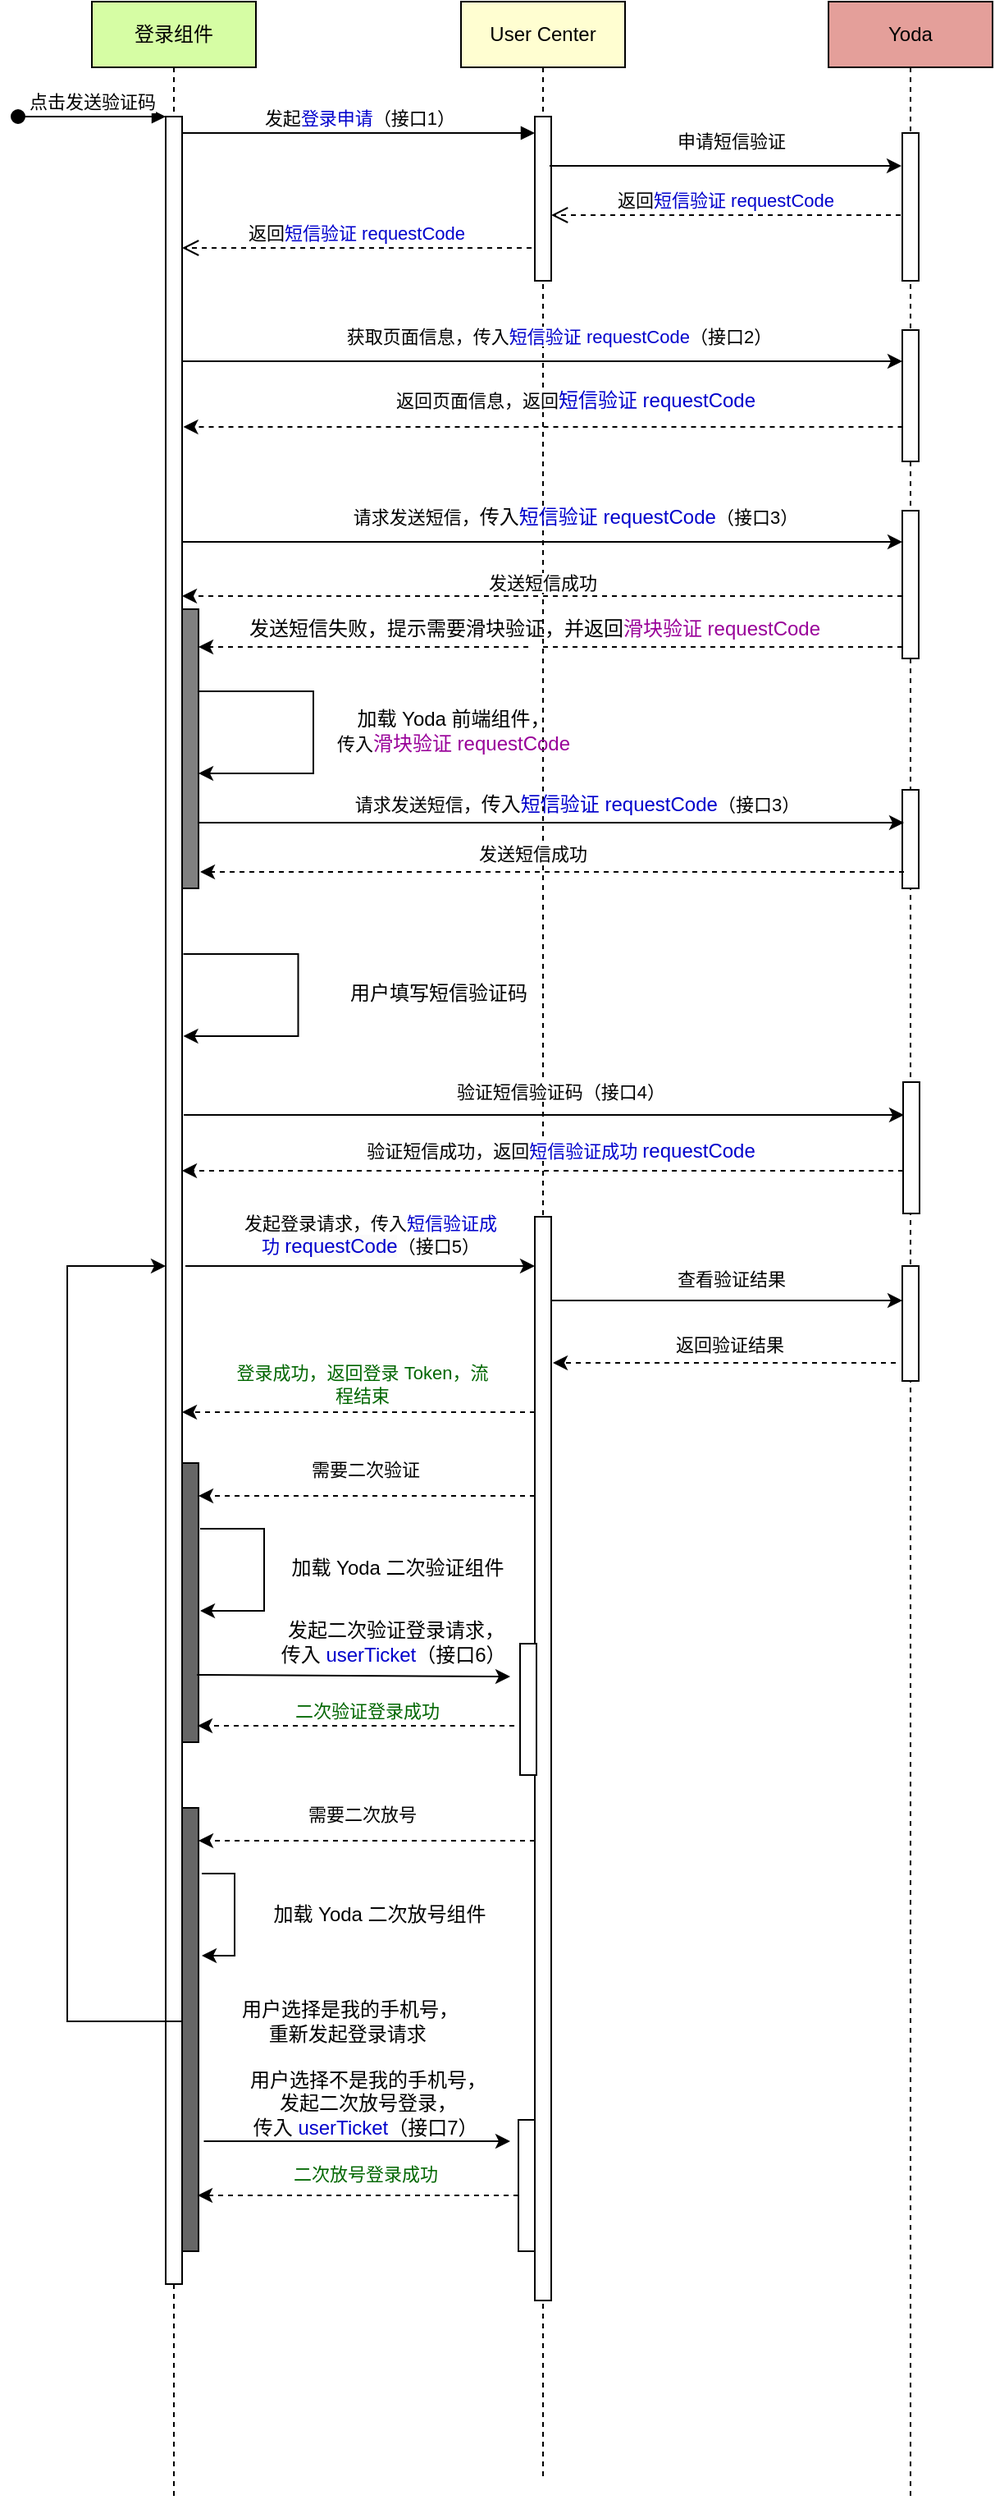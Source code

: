 <mxfile version="21.0.8" type="github">
  <diagram name="Page-1" id="2YBvvXClWsGukQMizWep">
    <mxGraphModel dx="1306" dy="663" grid="1" gridSize="10" guides="1" tooltips="1" connect="1" arrows="1" fold="1" page="1" pageScale="1" pageWidth="850" pageHeight="1600" math="0" shadow="0">
      <root>
        <mxCell id="0" />
        <mxCell id="1" parent="0" />
        <mxCell id="aM9ryv3xv72pqoxQDRHE-1" value="登录组件" style="shape=umlLifeline;perimeter=lifelinePerimeter;whiteSpace=wrap;html=1;container=0;dropTarget=0;collapsible=0;recursiveResize=0;outlineConnect=0;portConstraint=eastwest;newEdgeStyle={&quot;edgeStyle&quot;:&quot;elbowEdgeStyle&quot;,&quot;elbow&quot;:&quot;vertical&quot;,&quot;curved&quot;:0,&quot;rounded&quot;:0};fillColor=#D6FDA4;" parent="1" vertex="1">
          <mxGeometry x="145" y="70" width="100" height="1520" as="geometry" />
        </mxCell>
        <mxCell id="aM9ryv3xv72pqoxQDRHE-2" value="" style="html=1;points=[];perimeter=orthogonalPerimeter;outlineConnect=0;targetShapes=umlLifeline;portConstraint=eastwest;newEdgeStyle={&quot;edgeStyle&quot;:&quot;elbowEdgeStyle&quot;,&quot;elbow&quot;:&quot;vertical&quot;,&quot;curved&quot;:0,&quot;rounded&quot;:0};" parent="aM9ryv3xv72pqoxQDRHE-1" vertex="1">
          <mxGeometry x="45" y="70" width="10" height="1320" as="geometry" />
        </mxCell>
        <mxCell id="aM9ryv3xv72pqoxQDRHE-3" value="点击发送验证码" style="html=1;verticalAlign=bottom;startArrow=oval;endArrow=block;startSize=8;edgeStyle=elbowEdgeStyle;elbow=vertical;curved=0;rounded=0;" parent="aM9ryv3xv72pqoxQDRHE-1" target="aM9ryv3xv72pqoxQDRHE-2" edge="1">
          <mxGeometry relative="1" as="geometry">
            <mxPoint x="-45" y="70" as="sourcePoint" />
          </mxGeometry>
        </mxCell>
        <mxCell id="aM9ryv3xv72pqoxQDRHE-4" value="" style="html=1;points=[];perimeter=orthogonalPerimeter;outlineConnect=0;targetShapes=umlLifeline;portConstraint=eastwest;newEdgeStyle={&quot;edgeStyle&quot;:&quot;elbowEdgeStyle&quot;,&quot;elbow&quot;:&quot;vertical&quot;,&quot;curved&quot;:0,&quot;rounded&quot;:0};fillColor=#666666;" parent="aM9ryv3xv72pqoxQDRHE-1" vertex="1">
          <mxGeometry x="55" y="890" width="10" height="170" as="geometry" />
        </mxCell>
        <mxCell id="bPiqmxIRWB-NMURWcTcw-40" value="" style="html=1;points=[];perimeter=orthogonalPerimeter;outlineConnect=0;targetShapes=umlLifeline;portConstraint=eastwest;newEdgeStyle={&quot;edgeStyle&quot;:&quot;elbowEdgeStyle&quot;,&quot;elbow&quot;:&quot;vertical&quot;,&quot;curved&quot;:0,&quot;rounded&quot;:0};fillColor=#808080;" vertex="1" parent="aM9ryv3xv72pqoxQDRHE-1">
          <mxGeometry x="55" y="370" width="10" height="170" as="geometry" />
        </mxCell>
        <mxCell id="aM9ryv3xv72pqoxQDRHE-5" value="User Center" style="shape=umlLifeline;perimeter=lifelinePerimeter;whiteSpace=wrap;html=1;container=0;dropTarget=0;collapsible=0;recursiveResize=0;outlineConnect=0;portConstraint=eastwest;newEdgeStyle={&quot;edgeStyle&quot;:&quot;elbowEdgeStyle&quot;,&quot;elbow&quot;:&quot;vertical&quot;,&quot;curved&quot;:0,&quot;rounded&quot;:0};fillColor=#FFFED1;" parent="1" vertex="1">
          <mxGeometry x="370" y="70" width="100" height="1510" as="geometry" />
        </mxCell>
        <mxCell id="aM9ryv3xv72pqoxQDRHE-6" value="" style="html=1;points=[];perimeter=orthogonalPerimeter;outlineConnect=0;targetShapes=umlLifeline;portConstraint=eastwest;newEdgeStyle={&quot;edgeStyle&quot;:&quot;elbowEdgeStyle&quot;,&quot;elbow&quot;:&quot;vertical&quot;,&quot;curved&quot;:0,&quot;rounded&quot;:0};" parent="aM9ryv3xv72pqoxQDRHE-5" vertex="1">
          <mxGeometry x="45" y="70" width="10" height="100" as="geometry" />
        </mxCell>
        <mxCell id="bPiqmxIRWB-NMURWcTcw-8" value="" style="html=1;points=[];perimeter=orthogonalPerimeter;outlineConnect=0;targetShapes=umlLifeline;portConstraint=eastwest;newEdgeStyle={&quot;edgeStyle&quot;:&quot;elbowEdgeStyle&quot;,&quot;elbow&quot;:&quot;vertical&quot;,&quot;curved&quot;:0,&quot;rounded&quot;:0};" vertex="1" parent="aM9ryv3xv72pqoxQDRHE-5">
          <mxGeometry x="45" y="740" width="10" height="660" as="geometry" />
        </mxCell>
        <mxCell id="bPiqmxIRWB-NMURWcTcw-83" value="" style="html=1;points=[];perimeter=orthogonalPerimeter;outlineConnect=0;targetShapes=umlLifeline;portConstraint=eastwest;newEdgeStyle={&quot;edgeStyle&quot;:&quot;elbowEdgeStyle&quot;,&quot;elbow&quot;:&quot;vertical&quot;,&quot;curved&quot;:0,&quot;rounded&quot;:0};fillColor=#666666;" vertex="1" parent="aM9ryv3xv72pqoxQDRHE-5">
          <mxGeometry x="-170" y="1100" width="10" height="270" as="geometry" />
        </mxCell>
        <mxCell id="bPiqmxIRWB-NMURWcTcw-81" style="edgeStyle=elbowEdgeStyle;rounded=0;orthogonalLoop=1;jettySize=auto;html=1;elbow=vertical;curved=0;dashed=1;" edge="1" parent="aM9ryv3xv72pqoxQDRHE-5">
          <mxGeometry relative="1" as="geometry">
            <mxPoint x="45" y="1120" as="sourcePoint" />
            <mxPoint x="-160" y="1120" as="targetPoint" />
          </mxGeometry>
        </mxCell>
        <mxCell id="bPiqmxIRWB-NMURWcTcw-100" value="" style="html=1;points=[];perimeter=orthogonalPerimeter;outlineConnect=0;targetShapes=umlLifeline;portConstraint=eastwest;newEdgeStyle={&quot;edgeStyle&quot;:&quot;elbowEdgeStyle&quot;,&quot;elbow&quot;:&quot;vertical&quot;,&quot;curved&quot;:0,&quot;rounded&quot;:0};fillColor=#FFFFFF;" vertex="1" parent="aM9ryv3xv72pqoxQDRHE-5">
          <mxGeometry x="35" y="1290" width="10" height="80" as="geometry" />
        </mxCell>
        <mxCell id="aM9ryv3xv72pqoxQDRHE-7" value="发起&lt;font color=&quot;#0000cc&quot;&gt;登录申请&lt;/font&gt;（接口1）" style="html=1;verticalAlign=bottom;endArrow=block;edgeStyle=elbowEdgeStyle;elbow=horizontal;curved=0;rounded=0;" parent="1" source="aM9ryv3xv72pqoxQDRHE-2" target="aM9ryv3xv72pqoxQDRHE-6" edge="1">
          <mxGeometry x="0.005" relative="1" as="geometry">
            <mxPoint x="300" y="160" as="sourcePoint" />
            <Array as="points">
              <mxPoint x="285" y="150" />
            </Array>
            <mxPoint as="offset" />
          </mxGeometry>
        </mxCell>
        <mxCell id="bPiqmxIRWB-NMURWcTcw-1" value="Yoda" style="shape=umlLifeline;perimeter=lifelinePerimeter;whiteSpace=wrap;html=1;container=0;dropTarget=0;collapsible=0;recursiveResize=0;outlineConnect=0;portConstraint=eastwest;newEdgeStyle={&quot;edgeStyle&quot;:&quot;elbowEdgeStyle&quot;,&quot;elbow&quot;:&quot;vertical&quot;,&quot;curved&quot;:0,&quot;rounded&quot;:0};fillColor=#E49F9A;" vertex="1" parent="1">
          <mxGeometry x="594" y="70" width="100" height="1520" as="geometry" />
        </mxCell>
        <mxCell id="bPiqmxIRWB-NMURWcTcw-2" value="" style="html=1;points=[];perimeter=orthogonalPerimeter;outlineConnect=0;targetShapes=umlLifeline;portConstraint=eastwest;newEdgeStyle={&quot;edgeStyle&quot;:&quot;elbowEdgeStyle&quot;,&quot;elbow&quot;:&quot;vertical&quot;,&quot;curved&quot;:0,&quot;rounded&quot;:0};" vertex="1" parent="bPiqmxIRWB-NMURWcTcw-1">
          <mxGeometry x="45" y="80" width="10" height="90" as="geometry" />
        </mxCell>
        <mxCell id="bPiqmxIRWB-NMURWcTcw-26" value="" style="html=1;points=[];perimeter=orthogonalPerimeter;outlineConnect=0;targetShapes=umlLifeline;portConstraint=eastwest;newEdgeStyle={&quot;edgeStyle&quot;:&quot;elbowEdgeStyle&quot;,&quot;elbow&quot;:&quot;vertical&quot;,&quot;curved&quot;:0,&quot;rounded&quot;:0};" vertex="1" parent="bPiqmxIRWB-NMURWcTcw-1">
          <mxGeometry x="45" y="200" width="10" height="80" as="geometry" />
        </mxCell>
        <mxCell id="bPiqmxIRWB-NMURWcTcw-31" value="" style="html=1;points=[];perimeter=orthogonalPerimeter;outlineConnect=0;targetShapes=umlLifeline;portConstraint=eastwest;newEdgeStyle={&quot;edgeStyle&quot;:&quot;elbowEdgeStyle&quot;,&quot;elbow&quot;:&quot;vertical&quot;,&quot;curved&quot;:0,&quot;rounded&quot;:0};" vertex="1" parent="bPiqmxIRWB-NMURWcTcw-1">
          <mxGeometry x="45" y="310" width="10" height="90" as="geometry" />
        </mxCell>
        <mxCell id="bPiqmxIRWB-NMURWcTcw-52" value="" style="html=1;points=[];perimeter=orthogonalPerimeter;outlineConnect=0;targetShapes=umlLifeline;portConstraint=eastwest;newEdgeStyle={&quot;edgeStyle&quot;:&quot;elbowEdgeStyle&quot;,&quot;elbow&quot;:&quot;vertical&quot;,&quot;curved&quot;:0,&quot;rounded&quot;:0};" vertex="1" parent="bPiqmxIRWB-NMURWcTcw-1">
          <mxGeometry x="45" y="480" width="10" height="60" as="geometry" />
        </mxCell>
        <mxCell id="bPiqmxIRWB-NMURWcTcw-58" value="" style="html=1;points=[];perimeter=orthogonalPerimeter;outlineConnect=0;targetShapes=umlLifeline;portConstraint=eastwest;newEdgeStyle={&quot;edgeStyle&quot;:&quot;elbowEdgeStyle&quot;,&quot;elbow&quot;:&quot;vertical&quot;,&quot;curved&quot;:0,&quot;rounded&quot;:0};" vertex="1" parent="bPiqmxIRWB-NMURWcTcw-1">
          <mxGeometry x="45.5" y="658" width="10" height="80" as="geometry" />
        </mxCell>
        <mxCell id="bPiqmxIRWB-NMURWcTcw-67" value="" style="html=1;points=[];perimeter=orthogonalPerimeter;outlineConnect=0;targetShapes=umlLifeline;portConstraint=eastwest;newEdgeStyle={&quot;edgeStyle&quot;:&quot;elbowEdgeStyle&quot;,&quot;elbow&quot;:&quot;vertical&quot;,&quot;curved&quot;:0,&quot;rounded&quot;:0};" vertex="1" parent="bPiqmxIRWB-NMURWcTcw-1">
          <mxGeometry x="45" y="770" width="10" height="70" as="geometry" />
        </mxCell>
        <mxCell id="bPiqmxIRWB-NMURWcTcw-3" style="edgeStyle=elbowEdgeStyle;rounded=0;orthogonalLoop=1;jettySize=auto;html=1;elbow=vertical;curved=0;" edge="1" parent="1">
          <mxGeometry relative="1" as="geometry">
            <mxPoint x="424" y="170" as="sourcePoint" />
            <mxPoint x="638.5" y="170" as="targetPoint" />
            <Array as="points">
              <mxPoint x="479" y="170" />
              <mxPoint x="489" y="180" />
            </Array>
          </mxGeometry>
        </mxCell>
        <mxCell id="bPiqmxIRWB-NMURWcTcw-10" value="&lt;span style=&quot;color: rgb(0, 0, 0); font-family: Helvetica; font-size: 11px; font-style: normal; font-variant-ligatures: normal; font-variant-caps: normal; font-weight: 400; letter-spacing: normal; orphans: 2; text-indent: 0px; text-transform: none; widows: 2; word-spacing: 0px; -webkit-text-stroke-width: 0px; background-color: rgb(255, 255, 255); text-decoration-thickness: initial; text-decoration-style: initial; text-decoration-color: initial; float: none; display: inline !important;&quot;&gt;申请短信验证&lt;/span&gt;" style="text;whiteSpace=wrap;html=1;align=center;" vertex="1" parent="1">
          <mxGeometry x="470" y="141" width="130" height="20" as="geometry" />
        </mxCell>
        <mxCell id="bPiqmxIRWB-NMURWcTcw-13" value="返回&lt;font color=&quot;#0000cc&quot;&gt;短信验证&amp;nbsp;requestCode&lt;/font&gt;" style="html=1;verticalAlign=bottom;endArrow=open;dashed=1;endSize=8;edgeStyle=elbowEdgeStyle;elbow=horizontal;curved=0;rounded=0;" edge="1" parent="1">
          <mxGeometry x="0.005" relative="1" as="geometry">
            <mxPoint x="425" y="200" as="targetPoint" />
            <Array as="points">
              <mxPoint x="528" y="200" />
            </Array>
            <mxPoint x="638" y="200" as="sourcePoint" />
            <mxPoint as="offset" />
          </mxGeometry>
        </mxCell>
        <mxCell id="bPiqmxIRWB-NMURWcTcw-15" value="返回&lt;font color=&quot;#0000cc&quot;&gt;短信验证&amp;nbsp;requestCode&lt;/font&gt;" style="html=1;verticalAlign=bottom;endArrow=open;dashed=1;endSize=8;edgeStyle=elbowEdgeStyle;elbow=horizontal;curved=0;rounded=0;" edge="1" parent="1">
          <mxGeometry x="0.005" relative="1" as="geometry">
            <mxPoint x="200" y="220" as="targetPoint" />
            <Array as="points">
              <mxPoint x="303" y="220" />
            </Array>
            <mxPoint x="413" y="220" as="sourcePoint" />
            <mxPoint as="offset" />
          </mxGeometry>
        </mxCell>
        <mxCell id="bPiqmxIRWB-NMURWcTcw-18" value="&lt;span style=&quot;color: rgb(0, 0, 0); font-family: Helvetica; font-size: 11px; font-style: normal; font-variant-ligatures: normal; font-variant-caps: normal; font-weight: 400; letter-spacing: normal; orphans: 2; text-indent: 0px; text-transform: none; widows: 2; word-spacing: 0px; -webkit-text-stroke-width: 0px; background-color: rgb(255, 255, 255); text-decoration-thickness: initial; text-decoration-style: initial; text-decoration-color: initial; float: none; display: inline !important;&quot;&gt;获取页面信息，传入&lt;font style=&quot;border-color: var(--border-color);&quot; color=&quot;#0000cc&quot;&gt;短信验证&amp;nbsp;requestCode&lt;/font&gt;&lt;/span&gt;&lt;span style=&quot;color: rgb(0, 0, 0); font-family: Helvetica; font-size: 11px; font-style: normal; font-variant-ligatures: normal; font-variant-caps: normal; font-weight: 400; letter-spacing: normal; orphans: 2; text-indent: 0px; text-transform: none; widows: 2; word-spacing: 0px; -webkit-text-stroke-width: 0px; background-color: rgb(255, 255, 255); text-decoration-thickness: initial; text-decoration-style: initial; text-decoration-color: initial; float: none; display: inline !important;&quot;&gt;（接口2）&lt;/span&gt;" style="text;whiteSpace=wrap;html=1;align=center;" vertex="1" parent="1">
          <mxGeometry x="260" y="260" width="340" height="20" as="geometry" />
        </mxCell>
        <mxCell id="bPiqmxIRWB-NMURWcTcw-27" style="edgeStyle=elbowEdgeStyle;rounded=0;orthogonalLoop=1;jettySize=auto;html=1;elbow=vertical;curved=0;entryX=0;entryY=0.167;entryDx=0;entryDy=0;entryPerimeter=0;" edge="1" parent="1">
          <mxGeometry relative="1" as="geometry">
            <mxPoint x="200" y="289" as="sourcePoint" />
            <mxPoint x="639" y="289.36" as="targetPoint" />
          </mxGeometry>
        </mxCell>
        <mxCell id="bPiqmxIRWB-NMURWcTcw-29" style="edgeStyle=elbowEdgeStyle;rounded=0;orthogonalLoop=1;jettySize=auto;html=1;elbow=vertical;curved=0;dashed=1;" edge="1" parent="1">
          <mxGeometry relative="1" as="geometry">
            <mxPoint x="639.25" y="329" as="sourcePoint" />
            <mxPoint x="200.75" y="329" as="targetPoint" />
          </mxGeometry>
        </mxCell>
        <mxCell id="bPiqmxIRWB-NMURWcTcw-30" value="&lt;span style=&quot;color: rgb(0, 0, 0); font-family: Helvetica; font-size: 11px; font-style: normal; font-variant-ligatures: normal; font-variant-caps: normal; font-weight: 400; letter-spacing: normal; orphans: 2; text-indent: 0px; text-transform: none; widows: 2; word-spacing: 0px; -webkit-text-stroke-width: 0px; background-color: rgb(255, 255, 255); text-decoration-thickness: initial; text-decoration-style: initial; text-decoration-color: initial; float: none; display: inline !important;&quot;&gt;返回页面信息，返回&lt;/span&gt;&lt;font color=&quot;#0000cc&quot;&gt;短信验证&amp;nbsp;requestCode&lt;/font&gt;" style="text;whiteSpace=wrap;html=1;align=center;" vertex="1" parent="1">
          <mxGeometry x="270" y="299" width="340" height="20" as="geometry" />
        </mxCell>
        <mxCell id="bPiqmxIRWB-NMURWcTcw-36" style="edgeStyle=elbowEdgeStyle;rounded=0;orthogonalLoop=1;jettySize=auto;html=1;elbow=vertical;curved=0;" edge="1" parent="1">
          <mxGeometry relative="1" as="geometry">
            <mxPoint x="200" y="399" as="sourcePoint" />
            <mxPoint x="639" y="399" as="targetPoint" />
          </mxGeometry>
        </mxCell>
        <mxCell id="bPiqmxIRWB-NMURWcTcw-37" value="&lt;span style=&quot;color: rgb(0, 0, 0); font-family: Helvetica; font-size: 11px; font-style: normal; font-variant-ligatures: normal; font-variant-caps: normal; font-weight: 400; letter-spacing: normal; orphans: 2; text-indent: 0px; text-transform: none; widows: 2; word-spacing: 0px; -webkit-text-stroke-width: 0px; background-color: rgb(255, 255, 255); text-decoration-thickness: initial; text-decoration-style: initial; text-decoration-color: initial; float: none; display: inline !important;&quot;&gt;请求发送短信，&lt;/span&gt;传入&lt;font style=&quot;border-color: var(--border-color);&quot; color=&quot;#0000cc&quot;&gt;短信验证&amp;nbsp;requestCode&lt;/font&gt;&lt;span style=&quot;border-color: var(--border-color); font-size: 11px; background-color: rgb(255, 255, 255);&quot;&gt;（接口3）&lt;/span&gt;" style="text;whiteSpace=wrap;html=1;align=center;" vertex="1" parent="1">
          <mxGeometry x="270" y="370" width="340" height="20" as="geometry" />
        </mxCell>
        <mxCell id="bPiqmxIRWB-NMURWcTcw-38" style="edgeStyle=elbowEdgeStyle;rounded=0;orthogonalLoop=1;jettySize=auto;html=1;elbow=vertical;curved=0;dashed=1;" edge="1" parent="1">
          <mxGeometry relative="1" as="geometry">
            <mxPoint x="639" y="432" as="sourcePoint" />
            <mxPoint x="200" y="432" as="targetPoint" />
          </mxGeometry>
        </mxCell>
        <mxCell id="bPiqmxIRWB-NMURWcTcw-39" value="&lt;span style=&quot;font-size: 11px; background-color: rgb(255, 255, 255);&quot;&gt;发送短信成功&lt;/span&gt;" style="text;whiteSpace=wrap;html=1;align=center;" vertex="1" parent="1">
          <mxGeometry x="250" y="410" width="340" height="20" as="geometry" />
        </mxCell>
        <mxCell id="bPiqmxIRWB-NMURWcTcw-41" style="edgeStyle=elbowEdgeStyle;rounded=0;orthogonalLoop=1;jettySize=auto;html=1;elbow=vertical;curved=0;dashed=1;" edge="1" parent="1">
          <mxGeometry relative="1" as="geometry">
            <mxPoint x="639" y="463" as="sourcePoint" />
            <mxPoint x="210" y="463" as="targetPoint" />
          </mxGeometry>
        </mxCell>
        <mxCell id="bPiqmxIRWB-NMURWcTcw-42" value="发送短信失败，提示需要滑块验证，并返回&lt;font color=&quot;#990099&quot;&gt;滑块验证&amp;nbsp;requestCode&lt;/font&gt;&lt;span style=&quot;font-size: 11px; background-color: rgb(255, 255, 255);&quot;&gt;&lt;br&gt;&amp;nbsp;&lt;/span&gt;" style="text;whiteSpace=wrap;html=1;align=center;" vertex="1" parent="1">
          <mxGeometry x="230" y="438" width="370" height="20" as="geometry" />
        </mxCell>
        <mxCell id="bPiqmxIRWB-NMURWcTcw-50" value="" style="endArrow=classic;html=1;rounded=0;" edge="1" parent="1">
          <mxGeometry width="50" height="50" relative="1" as="geometry">
            <mxPoint x="210" y="490" as="sourcePoint" />
            <mxPoint x="210" y="540" as="targetPoint" />
            <Array as="points">
              <mxPoint x="230" y="490" />
              <mxPoint x="280" y="490" />
              <mxPoint x="280" y="540" />
            </Array>
          </mxGeometry>
        </mxCell>
        <mxCell id="bPiqmxIRWB-NMURWcTcw-51" value="加载 Yoda 前端组件，&lt;br style=&quot;border-color: var(--border-color); font-size: 11px;&quot;&gt;&lt;span style=&quot;font-size: 11px; background-color: rgb(255, 255, 255);&quot;&gt;传入&lt;/span&gt;&lt;font style=&quot;border-color: var(--border-color);&quot; color=&quot;#990099&quot;&gt;滑块验证&amp;nbsp;requestCode&lt;/font&gt;" style="text;html=1;align=center;verticalAlign=middle;resizable=0;points=[];autosize=1;strokeColor=none;fillColor=none;" vertex="1" parent="1">
          <mxGeometry x="280" y="494" width="170" height="40" as="geometry" />
        </mxCell>
        <mxCell id="bPiqmxIRWB-NMURWcTcw-53" style="edgeStyle=elbowEdgeStyle;rounded=0;orthogonalLoop=1;jettySize=auto;html=1;elbow=vertical;curved=0;" edge="1" parent="1">
          <mxGeometry relative="1" as="geometry">
            <mxPoint x="210.5" y="570" as="sourcePoint" />
            <mxPoint x="640" y="570" as="targetPoint" />
          </mxGeometry>
        </mxCell>
        <mxCell id="bPiqmxIRWB-NMURWcTcw-54" value="&lt;span style=&quot;color: rgb(0, 0, 0); font-family: Helvetica; font-size: 11px; font-style: normal; font-variant-ligatures: normal; font-variant-caps: normal; font-weight: 400; letter-spacing: normal; orphans: 2; text-indent: 0px; text-transform: none; widows: 2; word-spacing: 0px; -webkit-text-stroke-width: 0px; background-color: rgb(255, 255, 255); text-decoration-thickness: initial; text-decoration-style: initial; text-decoration-color: initial; float: none; display: inline !important;&quot;&gt;请求发送短信，&lt;/span&gt;传入&lt;font style=&quot;border-color: var(--border-color);&quot; color=&quot;#0000cc&quot;&gt;短信验证&amp;nbsp;requestCode&lt;/font&gt;&lt;span style=&quot;border-color: var(--border-color); font-size: 11px; background-color: rgb(255, 255, 255);&quot;&gt;（接口3）&lt;/span&gt;" style="text;whiteSpace=wrap;html=1;align=center;" vertex="1" parent="1">
          <mxGeometry x="271" y="545" width="340" height="20" as="geometry" />
        </mxCell>
        <mxCell id="bPiqmxIRWB-NMURWcTcw-56" style="edgeStyle=elbowEdgeStyle;rounded=0;orthogonalLoop=1;jettySize=auto;html=1;elbow=vertical;curved=0;dashed=1;" edge="1" parent="1">
          <mxGeometry relative="1" as="geometry">
            <mxPoint x="640" y="600" as="sourcePoint" />
            <mxPoint x="211" y="600" as="targetPoint" />
          </mxGeometry>
        </mxCell>
        <mxCell id="bPiqmxIRWB-NMURWcTcw-57" value="&lt;span style=&quot;font-size: 11px; background-color: rgb(255, 255, 255);&quot;&gt;发送短信成功&lt;/span&gt;" style="text;whiteSpace=wrap;html=1;align=center;" vertex="1" parent="1">
          <mxGeometry x="244" y="575" width="340" height="20" as="geometry" />
        </mxCell>
        <mxCell id="bPiqmxIRWB-NMURWcTcw-59" style="edgeStyle=elbowEdgeStyle;rounded=0;orthogonalLoop=1;jettySize=auto;html=1;elbow=vertical;curved=0;entryX=0;entryY=0.167;entryDx=0;entryDy=0;entryPerimeter=0;" edge="1" parent="1">
          <mxGeometry relative="1" as="geometry">
            <mxPoint x="201" y="748" as="sourcePoint" />
            <mxPoint x="640" y="748.36" as="targetPoint" />
          </mxGeometry>
        </mxCell>
        <mxCell id="bPiqmxIRWB-NMURWcTcw-60" value="&lt;span style=&quot;color: rgb(0, 0, 0); font-family: Helvetica; font-size: 11px; font-style: normal; font-variant-ligatures: normal; font-variant-caps: normal; font-weight: 400; letter-spacing: normal; orphans: 2; text-indent: 0px; text-transform: none; widows: 2; word-spacing: 0px; -webkit-text-stroke-width: 0px; background-color: rgb(255, 255, 255); text-decoration-thickness: initial; text-decoration-style: initial; text-decoration-color: initial; float: none; display: inline !important;&quot;&gt;验证短信验证码&lt;/span&gt;&lt;span style=&quot;color: rgb(0, 0, 0); font-family: Helvetica; font-size: 11px; font-style: normal; font-variant-ligatures: normal; font-variant-caps: normal; font-weight: 400; letter-spacing: normal; orphans: 2; text-indent: 0px; text-transform: none; widows: 2; word-spacing: 0px; -webkit-text-stroke-width: 0px; background-color: rgb(255, 255, 255); text-decoration-thickness: initial; text-decoration-style: initial; text-decoration-color: initial; float: none; display: inline !important;&quot;&gt;（接口4）&lt;/span&gt;" style="text;whiteSpace=wrap;html=1;align=center;" vertex="1" parent="1">
          <mxGeometry x="260.5" y="720" width="340" height="20" as="geometry" />
        </mxCell>
        <mxCell id="bPiqmxIRWB-NMURWcTcw-63" value="" style="endArrow=classic;html=1;rounded=0;" edge="1" parent="1">
          <mxGeometry width="50" height="50" relative="1" as="geometry">
            <mxPoint x="211" y="1000" as="sourcePoint" />
            <mxPoint x="211" y="1050" as="targetPoint" />
            <Array as="points">
              <mxPoint x="231" y="1000" />
              <mxPoint x="250" y="1000" />
              <mxPoint x="250" y="1050" />
            </Array>
          </mxGeometry>
        </mxCell>
        <mxCell id="bPiqmxIRWB-NMURWcTcw-64" value="加载 Yoda 二次验证组件" style="text;html=1;align=center;verticalAlign=middle;resizable=0;points=[];autosize=1;strokeColor=none;fillColor=none;" vertex="1" parent="1">
          <mxGeometry x="256" y="1009" width="150" height="30" as="geometry" />
        </mxCell>
        <mxCell id="bPiqmxIRWB-NMURWcTcw-65" style="edgeStyle=elbowEdgeStyle;rounded=0;orthogonalLoop=1;jettySize=auto;html=1;elbow=vertical;curved=0;dashed=1;" edge="1" parent="1">
          <mxGeometry relative="1" as="geometry">
            <mxPoint x="639.5" y="782" as="sourcePoint" />
            <mxPoint x="200" y="782" as="targetPoint" />
          </mxGeometry>
        </mxCell>
        <mxCell id="bPiqmxIRWB-NMURWcTcw-66" value="&lt;span style=&quot;font-size: 11px; background-color: rgb(255, 255, 255);&quot;&gt;验证短信成功，返回&lt;font color=&quot;#0000cc&quot;&gt;短信验证成功&amp;nbsp;&lt;/font&gt;&lt;/span&gt;&lt;font color=&quot;#0000cc&quot;&gt;requestCode&lt;/font&gt;" style="text;whiteSpace=wrap;html=1;align=center;" vertex="1" parent="1">
          <mxGeometry x="260.5" y="756" width="340" height="20" as="geometry" />
        </mxCell>
        <mxCell id="bPiqmxIRWB-NMURWcTcw-68" value="" style="endArrow=classic;html=1;rounded=0;" edge="1" parent="1" target="bPiqmxIRWB-NMURWcTcw-8">
          <mxGeometry width="50" height="50" relative="1" as="geometry">
            <mxPoint x="202" y="840" as="sourcePoint" />
            <mxPoint x="410" y="840" as="targetPoint" />
          </mxGeometry>
        </mxCell>
        <mxCell id="bPiqmxIRWB-NMURWcTcw-70" value="&lt;span style=&quot;color: rgb(0, 0, 0); font-family: Helvetica; font-size: 11px; font-style: normal; font-variant-ligatures: normal; font-variant-caps: normal; font-weight: 400; letter-spacing: normal; orphans: 2; text-indent: 0px; text-transform: none; widows: 2; word-spacing: 0px; -webkit-text-stroke-width: 0px; background-color: rgb(255, 255, 255); text-decoration-thickness: initial; text-decoration-style: initial; text-decoration-color: initial; float: none; display: inline !important;&quot;&gt;发起登录请求，传入&lt;font style=&quot;border-color: var(--border-color);&quot; color=&quot;#0000cc&quot;&gt;短信验证成功&amp;nbsp;&lt;/font&gt;&lt;font style=&quot;border-color: var(--border-color); font-size: 12px; background-color: rgb(251, 251, 251);&quot; color=&quot;#0000cc&quot;&gt;requestCode&lt;/font&gt;（接口5）&lt;/span&gt;" style="text;whiteSpace=wrap;html=1;align=center;" vertex="1" parent="1">
          <mxGeometry x="230" y="800" width="170" height="20" as="geometry" />
        </mxCell>
        <mxCell id="bPiqmxIRWB-NMURWcTcw-71" style="edgeStyle=elbowEdgeStyle;rounded=0;orthogonalLoop=1;jettySize=auto;html=1;elbow=vertical;curved=0;" edge="1" parent="1">
          <mxGeometry relative="1" as="geometry">
            <mxPoint x="425" y="861" as="sourcePoint" />
            <mxPoint x="639" y="861" as="targetPoint" />
          </mxGeometry>
        </mxCell>
        <mxCell id="bPiqmxIRWB-NMURWcTcw-72" value="&lt;span style=&quot;font-size: 11px; background-color: rgb(255, 255, 255);&quot;&gt;查看验证结果&lt;/span&gt;" style="text;whiteSpace=wrap;html=1;align=center;" vertex="1" parent="1">
          <mxGeometry x="437" y="834" width="196" height="20" as="geometry" />
        </mxCell>
        <mxCell id="bPiqmxIRWB-NMURWcTcw-73" style="edgeStyle=elbowEdgeStyle;rounded=0;orthogonalLoop=1;jettySize=auto;html=1;elbow=vertical;curved=0;dashed=1;" edge="1" parent="1">
          <mxGeometry relative="1" as="geometry">
            <mxPoint x="635" y="899" as="sourcePoint" />
            <mxPoint x="426" y="899" as="targetPoint" />
          </mxGeometry>
        </mxCell>
        <mxCell id="bPiqmxIRWB-NMURWcTcw-74" value="&lt;span style=&quot;font-size: 11px; background-color: rgb(255, 255, 255);&quot;&gt;返回验证结果&lt;/span&gt;" style="text;whiteSpace=wrap;html=1;align=center;" vertex="1" parent="1">
          <mxGeometry x="454" y="874" width="160" height="20" as="geometry" />
        </mxCell>
        <mxCell id="bPiqmxIRWB-NMURWcTcw-75" style="edgeStyle=elbowEdgeStyle;rounded=0;orthogonalLoop=1;jettySize=auto;html=1;elbow=vertical;curved=0;dashed=1;" edge="1" parent="1" target="aM9ryv3xv72pqoxQDRHE-2">
          <mxGeometry relative="1" as="geometry">
            <mxPoint x="415" y="929" as="sourcePoint" />
            <mxPoint x="210" y="930" as="targetPoint" />
          </mxGeometry>
        </mxCell>
        <mxCell id="bPiqmxIRWB-NMURWcTcw-76" value="&lt;span style=&quot;font-size: 11px; background-color: rgb(255, 255, 255);&quot;&gt;&lt;font color=&quot;#006600&quot;&gt;登录成功，返回登录 Token，流程结束&lt;/font&gt;&lt;/span&gt;" style="text;whiteSpace=wrap;html=1;align=center;" vertex="1" parent="1">
          <mxGeometry x="230" y="891" width="160" height="20" as="geometry" />
        </mxCell>
        <mxCell id="bPiqmxIRWB-NMURWcTcw-78" style="edgeStyle=elbowEdgeStyle;rounded=0;orthogonalLoop=1;jettySize=auto;html=1;elbow=vertical;curved=0;dashed=1;" edge="1" parent="1" source="bPiqmxIRWB-NMURWcTcw-8">
          <mxGeometry relative="1" as="geometry">
            <mxPoint x="410" y="980" as="sourcePoint" />
            <mxPoint x="210" y="980" as="targetPoint" />
          </mxGeometry>
        </mxCell>
        <mxCell id="bPiqmxIRWB-NMURWcTcw-79" value="&lt;span style=&quot;font-size: 11px; background-color: rgb(255, 255, 255);&quot;&gt;需要二次验证&lt;/span&gt;" style="text;whiteSpace=wrap;html=1;align=center;" vertex="1" parent="1">
          <mxGeometry x="214" y="950" width="196" height="20" as="geometry" />
        </mxCell>
        <mxCell id="bPiqmxIRWB-NMURWcTcw-82" value="&lt;span style=&quot;font-size: 11px; background-color: rgb(255, 255, 255);&quot;&gt;需要二次放号&lt;/span&gt;" style="text;whiteSpace=wrap;html=1;align=center;" vertex="1" parent="1">
          <mxGeometry x="212" y="1160" width="196" height="20" as="geometry" />
        </mxCell>
        <mxCell id="bPiqmxIRWB-NMURWcTcw-84" value="" style="endArrow=classic;html=1;rounded=0;" edge="1" parent="1" source="bPiqmxIRWB-NMURWcTcw-83" target="aM9ryv3xv72pqoxQDRHE-2">
          <mxGeometry width="50" height="50" relative="1" as="geometry">
            <mxPoint x="211" y="1140" as="sourcePoint" />
            <mxPoint x="180" y="840" as="targetPoint" />
            <Array as="points">
              <mxPoint x="130" y="1300" />
              <mxPoint x="130" y="840" />
            </Array>
          </mxGeometry>
        </mxCell>
        <mxCell id="bPiqmxIRWB-NMURWcTcw-91" value="" style="endArrow=classic;html=1;rounded=0;" edge="1" parent="1">
          <mxGeometry width="50" height="50" relative="1" as="geometry">
            <mxPoint x="200.75" y="650" as="sourcePoint" />
            <mxPoint x="200.75" y="700" as="targetPoint" />
            <Array as="points">
              <mxPoint x="220.75" y="650" />
              <mxPoint x="270.75" y="650" />
              <mxPoint x="270.75" y="700" />
            </Array>
          </mxGeometry>
        </mxCell>
        <mxCell id="bPiqmxIRWB-NMURWcTcw-92" value="用户填写短信验证码" style="text;html=1;align=center;verticalAlign=middle;resizable=0;points=[];autosize=1;strokeColor=none;fillColor=none;" vertex="1" parent="1">
          <mxGeometry x="290.75" y="659" width="130" height="30" as="geometry" />
        </mxCell>
        <mxCell id="bPiqmxIRWB-NMURWcTcw-93" value="" style="endArrow=classic;html=1;rounded=0;" edge="1" parent="1">
          <mxGeometry width="50" height="50" relative="1" as="geometry">
            <mxPoint x="209.13" y="1089" as="sourcePoint" />
            <mxPoint x="400" y="1090" as="targetPoint" />
          </mxGeometry>
        </mxCell>
        <mxCell id="bPiqmxIRWB-NMURWcTcw-94" value="发起二次验证登录请求，&lt;br&gt;传入&lt;font color=&quot;#0000cc&quot;&gt; userTicket&lt;/font&gt;（接口6）&lt;span style=&quot;background-color: initial;&quot;&gt;&amp;nbsp;&lt;/span&gt;" style="text;html=1;align=center;verticalAlign=middle;resizable=0;points=[];autosize=1;strokeColor=none;fillColor=none;" vertex="1" parent="1">
          <mxGeometry x="250" y="1049" width="160" height="40" as="geometry" />
        </mxCell>
        <mxCell id="bPiqmxIRWB-NMURWcTcw-95" style="edgeStyle=elbowEdgeStyle;rounded=0;orthogonalLoop=1;jettySize=auto;html=1;elbow=vertical;curved=0;dashed=1;" edge="1" parent="1">
          <mxGeometry relative="1" as="geometry">
            <mxPoint x="414.5" y="1120" as="sourcePoint" />
            <mxPoint x="209.5" y="1120" as="targetPoint" />
          </mxGeometry>
        </mxCell>
        <mxCell id="bPiqmxIRWB-NMURWcTcw-96" value="&lt;span style=&quot;font-size: 11px; background-color: rgb(255, 255, 255);&quot;&gt;&lt;font color=&quot;#006600&quot;&gt;二次验证登录成功&lt;/font&gt;&lt;/span&gt;" style="text;whiteSpace=wrap;html=1;align=center;" vertex="1" parent="1">
          <mxGeometry x="215" y="1097" width="196" height="20" as="geometry" />
        </mxCell>
        <mxCell id="bPiqmxIRWB-NMURWcTcw-85" value="用户选择是我的手机号，&lt;br&gt;重新发起登录请求&amp;nbsp;" style="text;html=1;align=center;verticalAlign=middle;resizable=0;points=[];autosize=1;strokeColor=none;fillColor=none;" vertex="1" parent="1">
          <mxGeometry x="222" y="1280" width="160" height="40" as="geometry" />
        </mxCell>
        <mxCell id="bPiqmxIRWB-NMURWcTcw-87" value="" style="endArrow=classic;html=1;rounded=0;" edge="1" parent="1">
          <mxGeometry width="50" height="50" relative="1" as="geometry">
            <mxPoint x="213.25" y="1373" as="sourcePoint" />
            <mxPoint x="400" y="1373" as="targetPoint" />
          </mxGeometry>
        </mxCell>
        <mxCell id="bPiqmxIRWB-NMURWcTcw-88" value="用户选择不是我的手机号，&lt;br&gt;发起二次放号登录，&lt;br&gt;传入&lt;font color=&quot;#0000cc&quot;&gt; userTicket&lt;/font&gt;（接口7）&lt;span style=&quot;background-color: initial;&quot;&gt;&amp;nbsp;&lt;/span&gt;" style="text;html=1;align=center;verticalAlign=middle;resizable=0;points=[];autosize=1;strokeColor=none;fillColor=none;" vertex="1" parent="1">
          <mxGeometry x="227.75" y="1320" width="170" height="60" as="geometry" />
        </mxCell>
        <mxCell id="bPiqmxIRWB-NMURWcTcw-89" style="edgeStyle=elbowEdgeStyle;rounded=0;orthogonalLoop=1;jettySize=auto;html=1;elbow=vertical;curved=0;dashed=1;" edge="1" parent="1" source="bPiqmxIRWB-NMURWcTcw-100">
          <mxGeometry relative="1" as="geometry">
            <mxPoint x="414.5" y="1406" as="sourcePoint" />
            <mxPoint x="209.5" y="1406" as="targetPoint" />
          </mxGeometry>
        </mxCell>
        <mxCell id="bPiqmxIRWB-NMURWcTcw-90" value="&lt;span style=&quot;font-size: 11px; background-color: rgb(255, 255, 255);&quot;&gt;&lt;font color=&quot;#006600&quot;&gt;二次放号登录成功&lt;/font&gt;&lt;/span&gt;" style="text;whiteSpace=wrap;html=1;align=center;" vertex="1" parent="1">
          <mxGeometry x="214" y="1379" width="196" height="22" as="geometry" />
        </mxCell>
        <mxCell id="bPiqmxIRWB-NMURWcTcw-97" value="" style="endArrow=classic;html=1;rounded=0;" edge="1" parent="1">
          <mxGeometry width="50" height="50" relative="1" as="geometry">
            <mxPoint x="212" y="1210" as="sourcePoint" />
            <mxPoint x="212" y="1260" as="targetPoint" />
            <Array as="points">
              <mxPoint x="232" y="1210" />
              <mxPoint x="232" y="1260" />
            </Array>
          </mxGeometry>
        </mxCell>
        <mxCell id="bPiqmxIRWB-NMURWcTcw-98" value="加载 Yoda 二次放号组件" style="text;html=1;align=center;verticalAlign=middle;resizable=0;points=[];autosize=1;strokeColor=none;fillColor=none;" vertex="1" parent="1">
          <mxGeometry x="245" y="1220" width="150" height="30" as="geometry" />
        </mxCell>
        <mxCell id="bPiqmxIRWB-NMURWcTcw-99" value="" style="html=1;points=[];perimeter=orthogonalPerimeter;outlineConnect=0;targetShapes=umlLifeline;portConstraint=eastwest;newEdgeStyle={&quot;edgeStyle&quot;:&quot;elbowEdgeStyle&quot;,&quot;elbow&quot;:&quot;vertical&quot;,&quot;curved&quot;:0,&quot;rounded&quot;:0};fillColor=#FFFFFF;" vertex="1" parent="1">
          <mxGeometry x="406" y="1070" width="10" height="80" as="geometry" />
        </mxCell>
      </root>
    </mxGraphModel>
  </diagram>
</mxfile>

